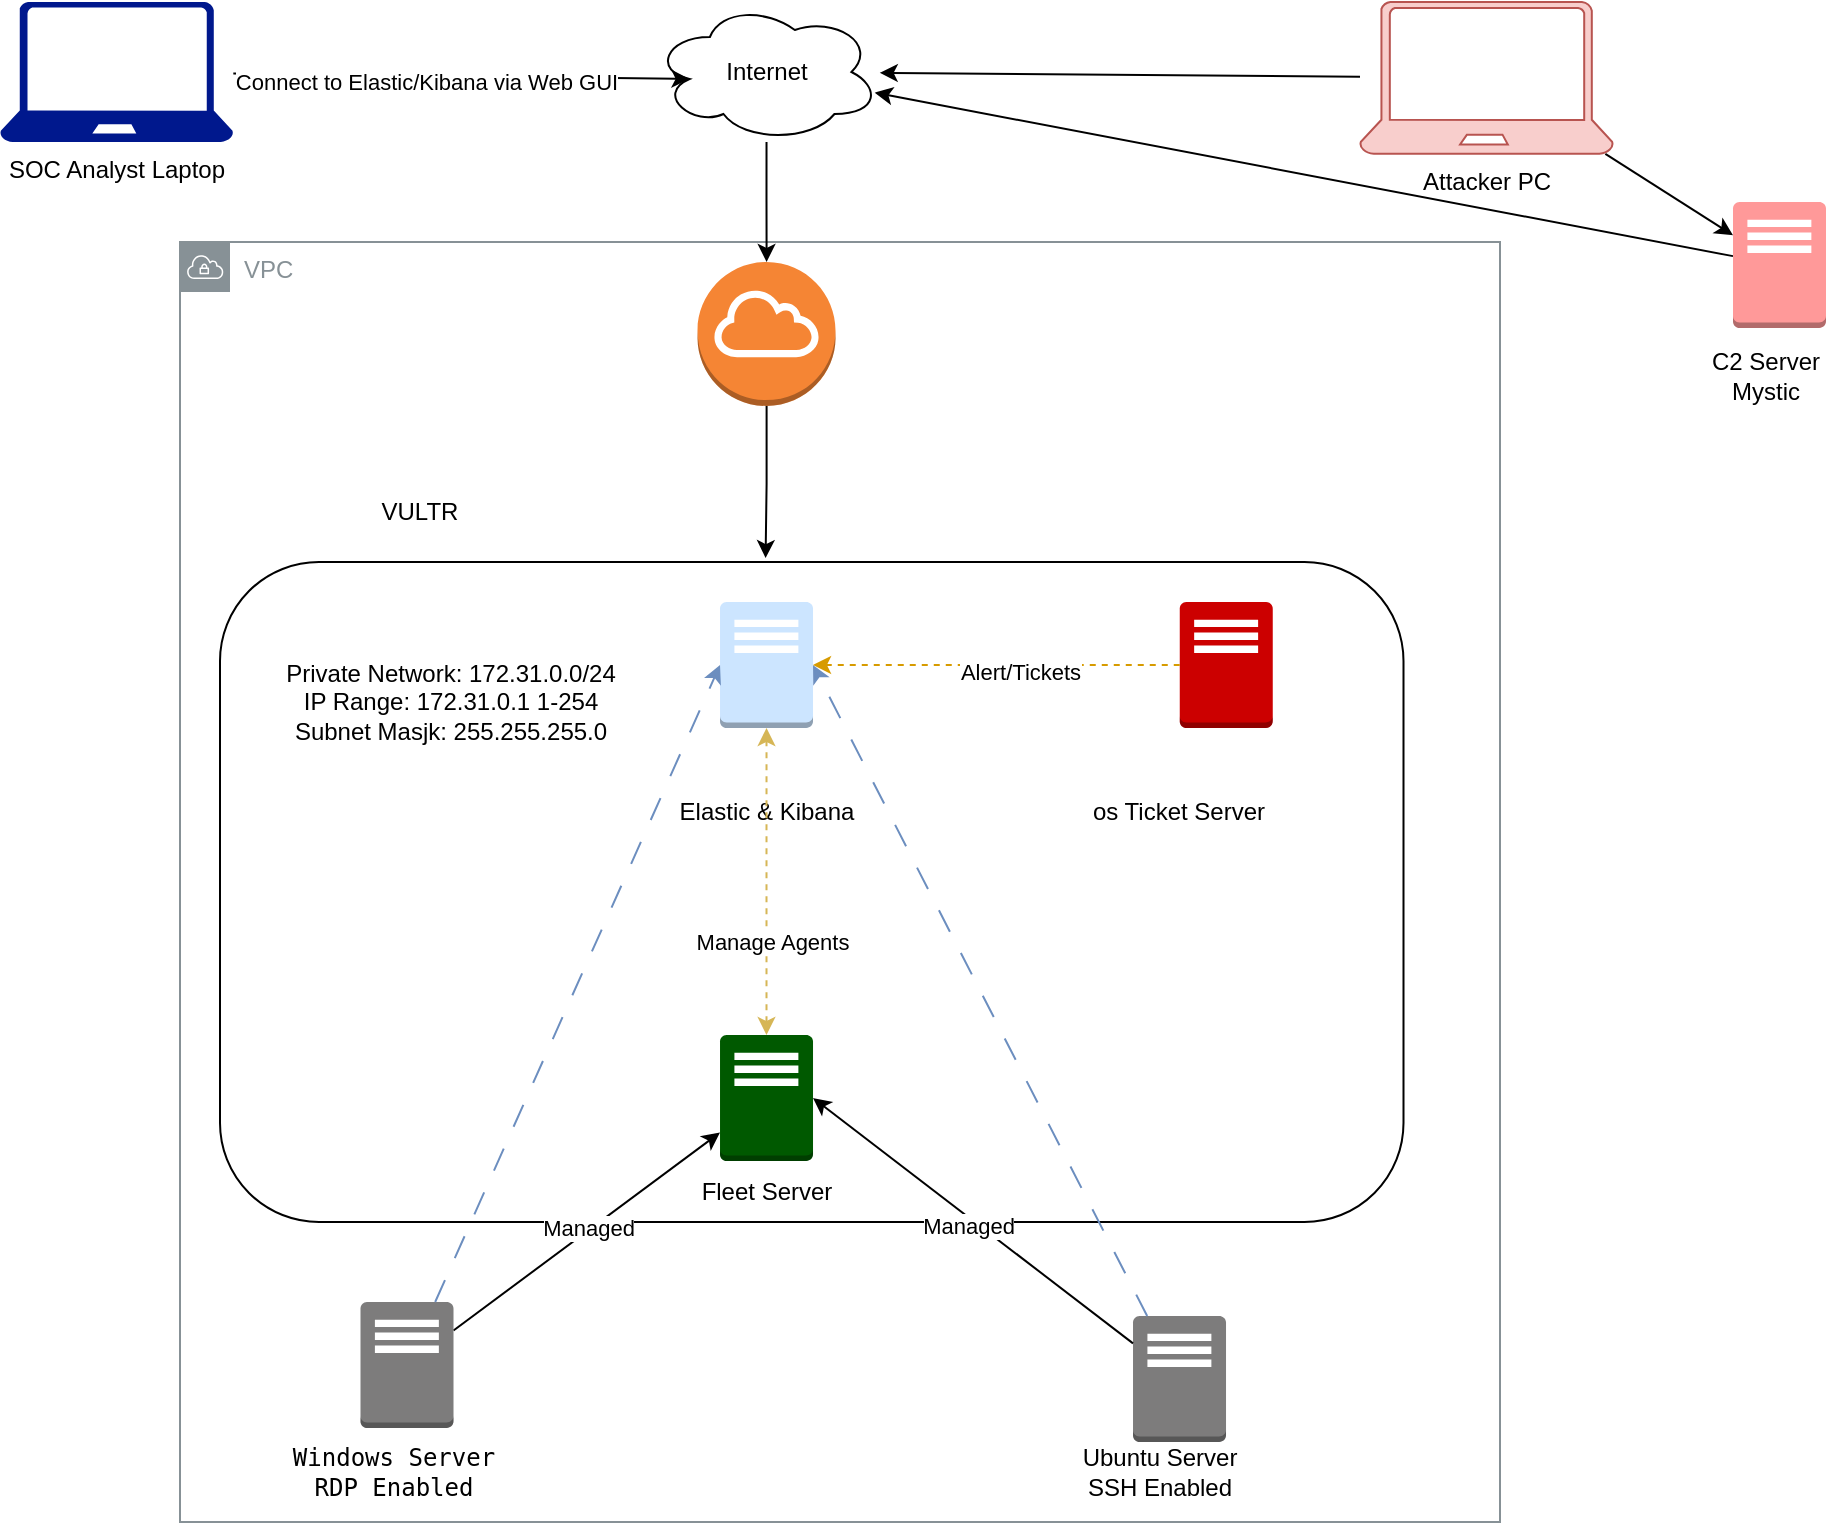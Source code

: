 <mxfile version="24.7.12">
  <diagram name="Page-1" id="W4YvApNCXR5A6FudypIm">
    <mxGraphModel dx="2492" dy="2064" grid="1" gridSize="10" guides="1" tooltips="1" connect="1" arrows="1" fold="1" page="1" pageScale="1" pageWidth="850" pageHeight="1100" math="0" shadow="0">
      <root>
        <mxCell id="0" />
        <mxCell id="1" parent="0" />
        <mxCell id="aNrNENJhGVUGavfEX417-25" value="VPC" style="sketch=0;outlineConnect=0;gradientColor=none;html=1;whiteSpace=wrap;fontSize=12;fontStyle=0;shape=mxgraph.aws4.group;grIcon=mxgraph.aws4.group_vpc;strokeColor=#879196;fillColor=none;verticalAlign=top;align=left;spacingLeft=30;fontColor=#879196;dashed=0;" parent="1" vertex="1">
          <mxGeometry y="90" width="660" height="640" as="geometry" />
        </mxCell>
        <mxCell id="aNrNENJhGVUGavfEX417-16" value="" style="rounded=1;whiteSpace=wrap;html=1;" parent="1" vertex="1">
          <mxGeometry x="20" y="250" width="591.75" height="330" as="geometry" />
        </mxCell>
        <mxCell id="aNrNENJhGVUGavfEX417-1" value="" style="outlineConnect=0;dashed=0;verticalLabelPosition=bottom;verticalAlign=top;align=center;html=1;shape=mxgraph.aws3.traditional_server;fillColor=#7D7C7C;gradientColor=none;" parent="1" vertex="1">
          <mxGeometry x="476.51" y="627" width="46.5" height="63" as="geometry" />
        </mxCell>
        <mxCell id="aNrNENJhGVUGavfEX417-2" value="" style="outlineConnect=0;dashed=0;verticalLabelPosition=bottom;verticalAlign=top;align=center;html=1;shape=mxgraph.aws3.traditional_server;fillColor=#005900;strokeColor=#005700;fontColor=#ffffff;" parent="1" vertex="1">
          <mxGeometry x="270.01" y="486.5" width="46.5" height="63" as="geometry" />
        </mxCell>
        <mxCell id="aNrNENJhGVUGavfEX417-3" value="" style="outlineConnect=0;dashed=0;verticalLabelPosition=bottom;verticalAlign=top;align=center;html=1;shape=mxgraph.aws3.traditional_server;fillColor=#CC0000;strokeColor=#6F0000;fontColor=#ffffff;" parent="1" vertex="1">
          <mxGeometry x="499.88" y="270" width="46.5" height="63" as="geometry" />
        </mxCell>
        <mxCell id="aNrNENJhGVUGavfEX417-35" style="rounded=0;orthogonalLoop=1;jettySize=auto;html=1;" parent="1" source="aNrNENJhGVUGavfEX417-4" target="aNrNENJhGVUGavfEX417-2" edge="1">
          <mxGeometry relative="1" as="geometry" />
        </mxCell>
        <mxCell id="aNrNENJhGVUGavfEX417-37" value="Managed" style="edgeLabel;html=1;align=center;verticalAlign=middle;resizable=0;points=[];" parent="aNrNENJhGVUGavfEX417-35" vertex="1" connectable="0">
          <mxGeometry x="0.019" y="1" relative="1" as="geometry">
            <mxPoint as="offset" />
          </mxGeometry>
        </mxCell>
        <mxCell id="aNrNENJhGVUGavfEX417-4" value="" style="outlineConnect=0;dashed=0;verticalLabelPosition=bottom;verticalAlign=top;align=center;html=1;shape=mxgraph.aws3.traditional_server;fillColor=#7D7C7C;gradientColor=none;" parent="1" vertex="1">
          <mxGeometry x="90.25" y="620" width="46.5" height="63" as="geometry" />
        </mxCell>
        <mxCell id="aNrNENJhGVUGavfEX417-5" value="" style="outlineConnect=0;dashed=0;verticalLabelPosition=bottom;verticalAlign=top;align=center;html=1;shape=mxgraph.aws3.traditional_server;fillColor=#cce5ff;strokeColor=#36393d;" parent="1" vertex="1">
          <mxGeometry x="270.01" y="270" width="46.5" height="63" as="geometry" />
        </mxCell>
        <mxCell id="LWK1aguUJlo9VhWStzpI-16" style="rounded=0;orthogonalLoop=1;jettySize=auto;html=1;" edge="1" parent="1" source="aNrNENJhGVUGavfEX417-6" target="LWK1aguUJlo9VhWStzpI-1">
          <mxGeometry relative="1" as="geometry" />
        </mxCell>
        <mxCell id="aNrNENJhGVUGavfEX417-6" value="" style="outlineConnect=0;dashed=0;verticalLabelPosition=bottom;verticalAlign=top;align=center;html=1;shape=mxgraph.aws3.traditional_server;fillColor=#FF9999;strokeColor=#A50040;fillStyle=auto;fontColor=#ffffff;" parent="1" vertex="1">
          <mxGeometry x="776.5" y="70" width="46.5" height="63" as="geometry" />
        </mxCell>
        <mxCell id="aNrNENJhGVUGavfEX417-17" value="VULTR" style="text;html=1;align=center;verticalAlign=middle;whiteSpace=wrap;rounded=0;" parent="1" vertex="1">
          <mxGeometry x="90" y="210" width="60" height="30" as="geometry" />
        </mxCell>
        <mxCell id="aNrNENJhGVUGavfEX417-18" value="Elastic &amp;amp; Kibana" style="text;html=1;align=center;verticalAlign=middle;whiteSpace=wrap;rounded=0;" parent="1" vertex="1">
          <mxGeometry x="244.88" y="360" width="96.75" height="30" as="geometry" />
        </mxCell>
        <mxCell id="aNrNENJhGVUGavfEX417-19" value="Ubuntu Server SSH Enabled" style="text;html=1;align=center;verticalAlign=middle;whiteSpace=wrap;rounded=0;" parent="1" vertex="1">
          <mxGeometry x="450" y="690" width="79.76" height="30" as="geometry" />
        </mxCell>
        <mxCell id="aNrNENJhGVUGavfEX417-20" value="&lt;pre&gt;Windows Server&lt;br&gt;RDP Enabled&lt;/pre&gt;" style="text;html=1;align=center;verticalAlign=middle;whiteSpace=wrap;rounded=0;" parent="1" vertex="1">
          <mxGeometry x="76.75" y="690" width="60" height="30" as="geometry" />
        </mxCell>
        <mxCell id="aNrNENJhGVUGavfEX417-21" value="Fleet Server" style="text;html=1;align=center;verticalAlign=middle;whiteSpace=wrap;rounded=0;" parent="1" vertex="1">
          <mxGeometry x="255.01" y="549.5" width="76.5" height="30" as="geometry" />
        </mxCell>
        <mxCell id="aNrNENJhGVUGavfEX417-22" value="os Ticket Server" style="text;html=1;align=center;verticalAlign=middle;whiteSpace=wrap;rounded=0;" parent="1" vertex="1">
          <mxGeometry x="453.13" y="360" width="93.25" height="30" as="geometry" />
        </mxCell>
        <mxCell id="aNrNENJhGVUGavfEX417-23" value="C2 Server Mystic" style="text;html=1;align=center;verticalAlign=middle;whiteSpace=wrap;rounded=0;" parent="1" vertex="1">
          <mxGeometry x="763" y="142" width="60" height="30" as="geometry" />
        </mxCell>
        <mxCell id="aNrNENJhGVUGavfEX417-27" style="edgeStyle=orthogonalEdgeStyle;rounded=0;orthogonalLoop=1;jettySize=auto;html=1;exitX=0.5;exitY=1;exitDx=0;exitDy=0;" parent="1" source="aNrNENJhGVUGavfEX417-19" target="aNrNENJhGVUGavfEX417-19" edge="1">
          <mxGeometry relative="1" as="geometry" />
        </mxCell>
        <mxCell id="aNrNENJhGVUGavfEX417-36" style="rounded=0;orthogonalLoop=1;jettySize=auto;html=1;entryX=1;entryY=0.5;entryDx=0;entryDy=0;entryPerimeter=0;" parent="1" source="aNrNENJhGVUGavfEX417-1" target="aNrNENJhGVUGavfEX417-2" edge="1">
          <mxGeometry relative="1" as="geometry" />
        </mxCell>
        <mxCell id="aNrNENJhGVUGavfEX417-38" value="Managed" style="edgeLabel;html=1;align=center;verticalAlign=middle;resizable=0;points=[];" parent="aNrNENJhGVUGavfEX417-36" vertex="1" connectable="0">
          <mxGeometry x="0.008" y="4" relative="1" as="geometry">
            <mxPoint as="offset" />
          </mxGeometry>
        </mxCell>
        <mxCell id="aNrNENJhGVUGavfEX417-39" style="edgeStyle=orthogonalEdgeStyle;rounded=0;orthogonalLoop=1;jettySize=auto;html=1;entryX=0.5;entryY=1;entryDx=0;entryDy=0;entryPerimeter=0;startArrow=classic;startFill=1;fillColor=#fff2cc;strokeColor=#d6b656;dashed=1;" parent="1" source="aNrNENJhGVUGavfEX417-2" target="aNrNENJhGVUGavfEX417-5" edge="1">
          <mxGeometry relative="1" as="geometry" />
        </mxCell>
        <mxCell id="LWK1aguUJlo9VhWStzpI-20" value="Manage Agents" style="edgeLabel;html=1;align=center;verticalAlign=middle;resizable=0;points=[];" vertex="1" connectable="0" parent="aNrNENJhGVUGavfEX417-39">
          <mxGeometry x="-0.381" y="-2" relative="1" as="geometry">
            <mxPoint y="1" as="offset" />
          </mxGeometry>
        </mxCell>
        <mxCell id="LWK1aguUJlo9VhWStzpI-12" value="" style="edgeStyle=orthogonalEdgeStyle;rounded=0;orthogonalLoop=1;jettySize=auto;html=1;" edge="1" parent="1" source="LWK1aguUJlo9VhWStzpI-1" target="LWK1aguUJlo9VhWStzpI-4">
          <mxGeometry relative="1" as="geometry" />
        </mxCell>
        <mxCell id="LWK1aguUJlo9VhWStzpI-1" value="Internet" style="ellipse;shape=cloud;whiteSpace=wrap;html=1;" vertex="1" parent="1">
          <mxGeometry x="236.63" y="-30" width="113.26" height="70" as="geometry" />
        </mxCell>
        <mxCell id="LWK1aguUJlo9VhWStzpI-11" value="" style="edgeStyle=orthogonalEdgeStyle;rounded=0;orthogonalLoop=1;jettySize=auto;html=1;entryX=0.461;entryY=-0.006;entryDx=0;entryDy=0;entryPerimeter=0;" edge="1" parent="1" source="LWK1aguUJlo9VhWStzpI-4" target="aNrNENJhGVUGavfEX417-16">
          <mxGeometry relative="1" as="geometry">
            <mxPoint x="293" y="240" as="targetPoint" />
          </mxGeometry>
        </mxCell>
        <mxCell id="LWK1aguUJlo9VhWStzpI-4" value="" style="outlineConnect=0;dashed=0;verticalLabelPosition=bottom;verticalAlign=top;align=center;html=1;shape=mxgraph.aws3.internet_gateway;fillColor=#F58534;gradientColor=none;" vertex="1" parent="1">
          <mxGeometry x="258.76" y="100" width="69" height="72" as="geometry" />
        </mxCell>
        <mxCell id="LWK1aguUJlo9VhWStzpI-5" value="SOC Analyst Laptop" style="sketch=0;aspect=fixed;pointerEvents=1;shadow=0;dashed=0;html=1;strokeColor=none;labelPosition=center;verticalLabelPosition=bottom;verticalAlign=top;align=center;fillColor=#00188D;shape=mxgraph.azure.laptop" vertex="1" parent="1">
          <mxGeometry x="-90" y="-30" width="116.66" height="70" as="geometry" />
        </mxCell>
        <mxCell id="LWK1aguUJlo9VhWStzpI-15" style="rounded=0;orthogonalLoop=1;jettySize=auto;html=1;" edge="1" parent="1" source="LWK1aguUJlo9VhWStzpI-6" target="aNrNENJhGVUGavfEX417-6">
          <mxGeometry relative="1" as="geometry" />
        </mxCell>
        <mxCell id="LWK1aguUJlo9VhWStzpI-6" value="Attacker PC" style="sketch=0;aspect=fixed;pointerEvents=1;shadow=0;dashed=0;html=1;strokeColor=#b85450;labelPosition=center;verticalLabelPosition=bottom;verticalAlign=top;align=center;fillColor=#f8cecc;shape=mxgraph.azure.laptop" vertex="1" parent="1">
          <mxGeometry x="590" y="-30" width="126.5" height="75.9" as="geometry" />
        </mxCell>
        <mxCell id="LWK1aguUJlo9VhWStzpI-9" style="rounded=0;orthogonalLoop=1;jettySize=auto;html=1;entryX=0;entryY=0.5;entryDx=0;entryDy=0;entryPerimeter=0;dashed=1;dashPattern=12 12;fillColor=#dae8fc;strokeColor=#6c8ebf;" edge="1" parent="1" source="aNrNENJhGVUGavfEX417-4" target="aNrNENJhGVUGavfEX417-5">
          <mxGeometry relative="1" as="geometry" />
        </mxCell>
        <mxCell id="LWK1aguUJlo9VhWStzpI-10" style="rounded=0;orthogonalLoop=1;jettySize=auto;html=1;entryX=1;entryY=0.5;entryDx=0;entryDy=0;entryPerimeter=0;dashed=1;dashPattern=12 12;fillColor=#dae8fc;strokeColor=#6c8ebf;" edge="1" parent="1" source="aNrNENJhGVUGavfEX417-1" target="aNrNENJhGVUGavfEX417-5">
          <mxGeometry relative="1" as="geometry" />
        </mxCell>
        <mxCell id="LWK1aguUJlo9VhWStzpI-13" style="rounded=0;orthogonalLoop=1;jettySize=auto;html=1;" edge="1" parent="1" source="LWK1aguUJlo9VhWStzpI-6" target="LWK1aguUJlo9VhWStzpI-1">
          <mxGeometry relative="1" as="geometry" />
        </mxCell>
        <mxCell id="LWK1aguUJlo9VhWStzpI-14" style="rounded=0;orthogonalLoop=1;jettySize=auto;html=1;entryX=0.16;entryY=0.55;entryDx=0;entryDy=0;entryPerimeter=0;" edge="1" parent="1" source="LWK1aguUJlo9VhWStzpI-5" target="LWK1aguUJlo9VhWStzpI-1">
          <mxGeometry relative="1" as="geometry" />
        </mxCell>
        <mxCell id="LWK1aguUJlo9VhWStzpI-17" value="Connect to Elastic/Kibana via Web GUI" style="edgeLabel;html=1;align=center;verticalAlign=middle;resizable=0;points=[];" vertex="1" connectable="0" parent="LWK1aguUJlo9VhWStzpI-14">
          <mxGeometry x="-0.155" y="-3" relative="1" as="geometry">
            <mxPoint as="offset" />
          </mxGeometry>
        </mxCell>
        <mxCell id="LWK1aguUJlo9VhWStzpI-18" style="edgeStyle=orthogonalEdgeStyle;rounded=0;orthogonalLoop=1;jettySize=auto;html=1;entryX=1;entryY=0.5;entryDx=0;entryDy=0;entryPerimeter=0;dashed=1;fillColor=#ffe6cc;strokeColor=#d79b00;" edge="1" parent="1" source="aNrNENJhGVUGavfEX417-3" target="aNrNENJhGVUGavfEX417-5">
          <mxGeometry relative="1" as="geometry" />
        </mxCell>
        <mxCell id="LWK1aguUJlo9VhWStzpI-19" value="Alert/Tickets" style="edgeLabel;html=1;align=center;verticalAlign=middle;resizable=0;points=[];" vertex="1" connectable="0" parent="LWK1aguUJlo9VhWStzpI-18">
          <mxGeometry x="-0.129" y="3" relative="1" as="geometry">
            <mxPoint as="offset" />
          </mxGeometry>
        </mxCell>
        <mxCell id="LWK1aguUJlo9VhWStzpI-21" value="Private Network: 172.31.0.0/24&lt;br&gt;IP Range: 172.31.0.1 1-254&lt;br&gt;Subnet Masjk: 255.255.255.0" style="text;html=1;align=center;verticalAlign=middle;resizable=0;points=[];autosize=1;strokeColor=none;fillColor=none;" vertex="1" parent="1">
          <mxGeometry x="40" y="290" width="190" height="60" as="geometry" />
        </mxCell>
      </root>
    </mxGraphModel>
  </diagram>
</mxfile>
